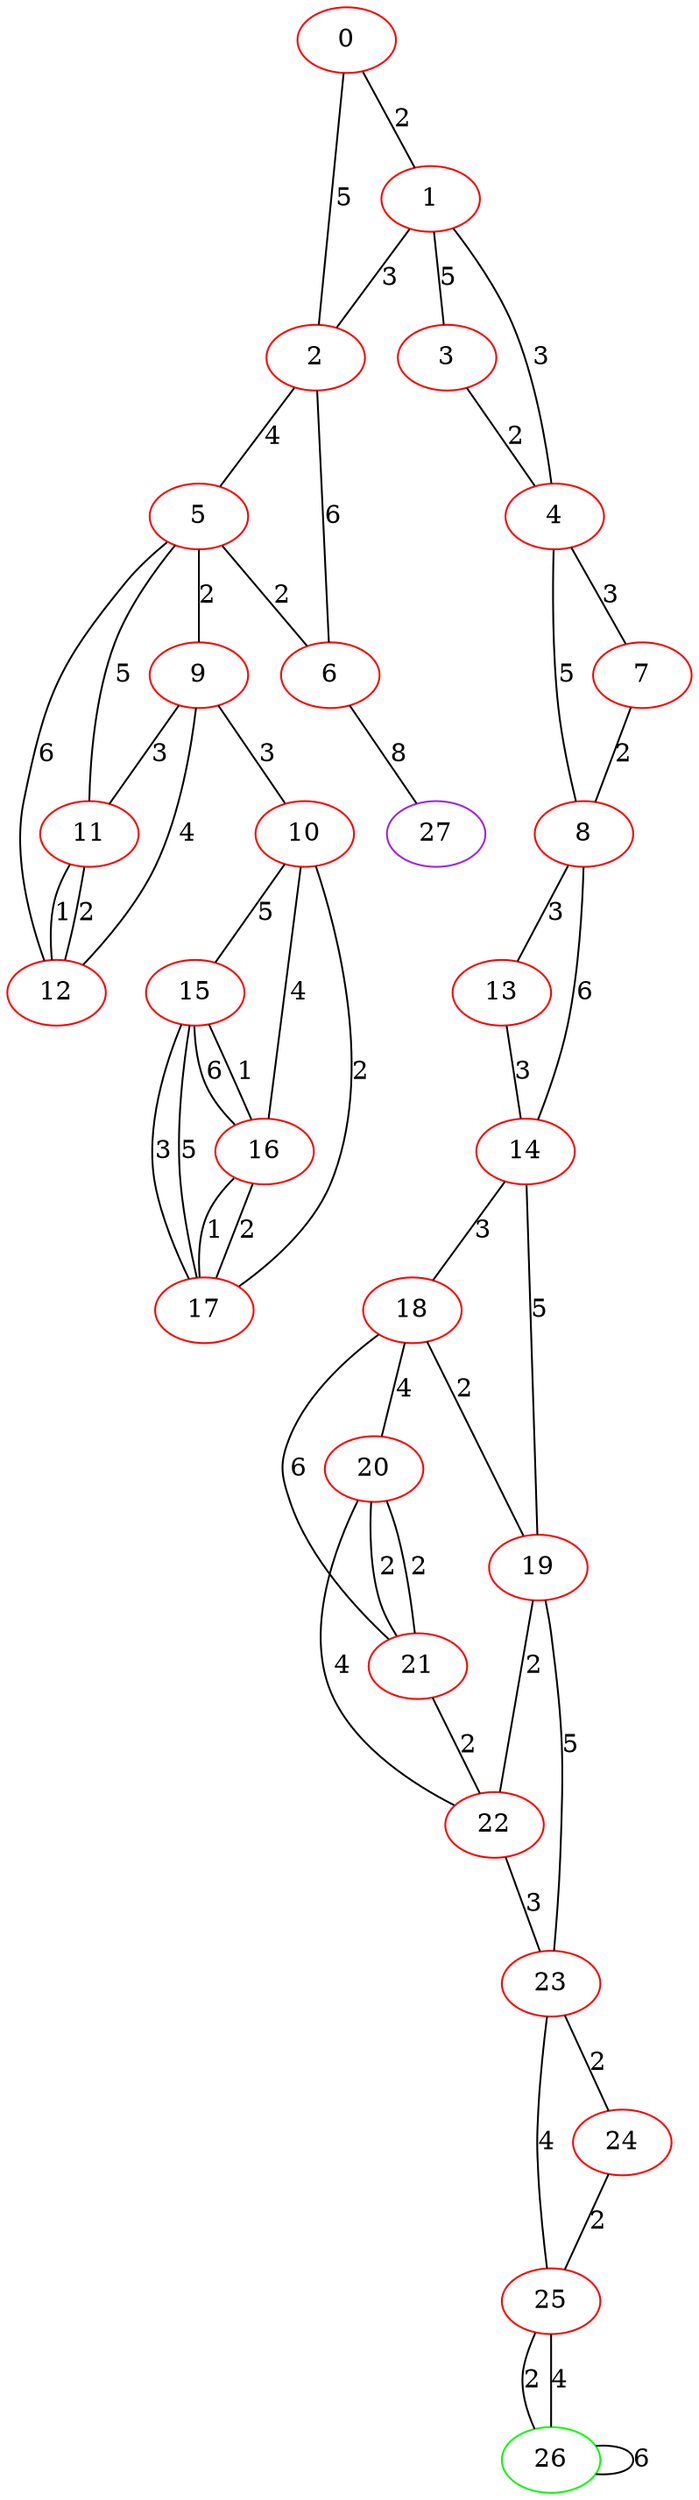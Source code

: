 graph "" {
0 [color=red, weight=1];
1 [color=red, weight=1];
2 [color=red, weight=1];
3 [color=red, weight=1];
4 [color=red, weight=1];
5 [color=red, weight=1];
6 [color=red, weight=1];
7 [color=red, weight=1];
8 [color=red, weight=1];
9 [color=red, weight=1];
10 [color=red, weight=1];
11 [color=red, weight=1];
12 [color=red, weight=1];
13 [color=red, weight=1];
14 [color=red, weight=1];
15 [color=red, weight=1];
16 [color=red, weight=1];
17 [color=red, weight=1];
18 [color=red, weight=1];
19 [color=red, weight=1];
20 [color=red, weight=1];
21 [color=red, weight=1];
22 [color=red, weight=1];
23 [color=red, weight=1];
24 [color=red, weight=1];
25 [color=red, weight=1];
26 [color=green, weight=2];
27 [color=purple, weight=4];
0 -- 1  [key=0, label=2];
0 -- 2  [key=0, label=5];
1 -- 2  [key=0, label=3];
1 -- 3  [key=0, label=5];
1 -- 4  [key=0, label=3];
2 -- 5  [key=0, label=4];
2 -- 6  [key=0, label=6];
3 -- 4  [key=0, label=2];
4 -- 8  [key=0, label=5];
4 -- 7  [key=0, label=3];
5 -- 9  [key=0, label=2];
5 -- 11  [key=0, label=5];
5 -- 12  [key=0, label=6];
5 -- 6  [key=0, label=2];
6 -- 27  [key=0, label=8];
7 -- 8  [key=0, label=2];
8 -- 13  [key=0, label=3];
8 -- 14  [key=0, label=6];
9 -- 10  [key=0, label=3];
9 -- 11  [key=0, label=3];
9 -- 12  [key=0, label=4];
10 -- 16  [key=0, label=4];
10 -- 17  [key=0, label=2];
10 -- 15  [key=0, label=5];
11 -- 12  [key=0, label=1];
11 -- 12  [key=1, label=2];
13 -- 14  [key=0, label=3];
14 -- 18  [key=0, label=3];
14 -- 19  [key=0, label=5];
15 -- 16  [key=0, label=6];
15 -- 16  [key=1, label=1];
15 -- 17  [key=0, label=5];
15 -- 17  [key=1, label=3];
16 -- 17  [key=0, label=1];
16 -- 17  [key=1, label=2];
18 -- 19  [key=0, label=2];
18 -- 20  [key=0, label=4];
18 -- 21  [key=0, label=6];
19 -- 22  [key=0, label=2];
19 -- 23  [key=0, label=5];
20 -- 21  [key=0, label=2];
20 -- 21  [key=1, label=2];
20 -- 22  [key=0, label=4];
21 -- 22  [key=0, label=2];
22 -- 23  [key=0, label=3];
23 -- 24  [key=0, label=2];
23 -- 25  [key=0, label=4];
24 -- 25  [key=0, label=2];
25 -- 26  [key=0, label=2];
25 -- 26  [key=1, label=4];
26 -- 26  [key=0, label=6];
}
